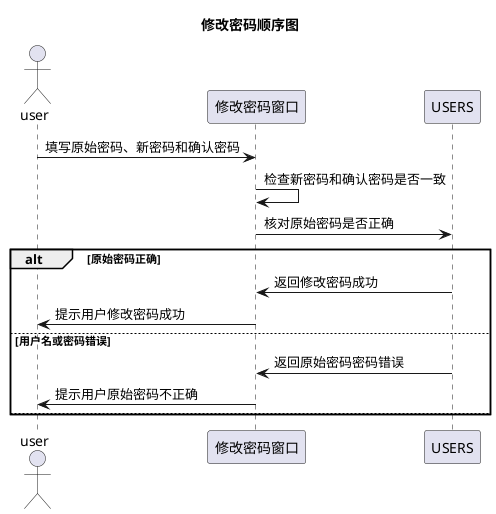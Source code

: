 @startuml
title 修改密码顺序图
actor user
user -> 修改密码窗口: 填写原始密码、新密码和确认密码
修改密码窗口 -> 修改密码窗口: 检查新密码和确认密码是否一致
修改密码窗口 -> USERS: 核对原始密码是否正确
alt 原始密码正确
    USERS->修改密码窗口: 返回修改密码成功
    修改密码窗口-> user: 提示用户修改密码成功
else 用户名或密码错误
    USERS->修改密码窗口: 返回原始密码密码错误
    修改密码窗口-> user: 提示用户原始密码不正确
else 
end
@enduml
